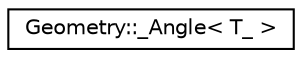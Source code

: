 digraph "Graphical Class Hierarchy"
{
  edge [fontname="Helvetica",fontsize="10",labelfontname="Helvetica",labelfontsize="10"];
  node [fontname="Helvetica",fontsize="10",shape=record];
  rankdir="LR";
  Node1 [label="Geometry::_Angle\< T_ \>",height=0.2,width=0.4,color="black", fillcolor="white", style="filled",URL="$classGeometry_1_1__Angle.html"];
}
